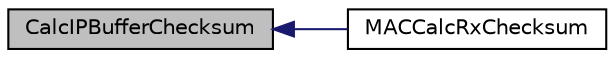 digraph "CalcIPBufferChecksum"
{
  edge [fontname="Helvetica",fontsize="10",labelfontname="Helvetica",labelfontsize="10"];
  node [fontname="Helvetica",fontsize="10",shape=record];
  rankdir="LR";
  Node1 [label="CalcIPBufferChecksum",height=0.2,width=0.4,color="black", fillcolor="grey75", style="filled", fontcolor="black"];
  Node1 -> Node2 [dir="back",color="midnightblue",fontsize="10",style="solid",fontname="Helvetica"];
  Node2 [label="MACCalcRxChecksum",height=0.2,width=0.4,color="black", fillcolor="white", style="filled",URL="$_e_n_c28_j60_8c.html#a2b00386ff2f004b8375d5a4d13a09b5a"];
}
